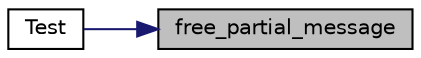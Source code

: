 digraph "free_partial_message"
{
 // LATEX_PDF_SIZE
  edge [fontname="Helvetica",fontsize="10",labelfontname="Helvetica",labelfontsize="10"];
  node [fontname="Helvetica",fontsize="10",shape=record];
  rankdir="RL";
  Node1 [label="free_partial_message",height=0.2,width=0.4,color="black", fillcolor="grey75", style="filled", fontcolor="black",tooltip="Like free_message, but disalocate a non-valid struct message."];
  Node1 -> Node2 [dir="back",color="midnightblue",fontsize="10",style="solid",fontname="Helvetica"];
  Node2 [label="Test",height=0.2,width=0.4,color="black", fillcolor="white", style="filled",URL="$message__parser__test_8c.html#adae7c0a16917a265f5f24464b45fb0b1",tooltip=" "];
}
